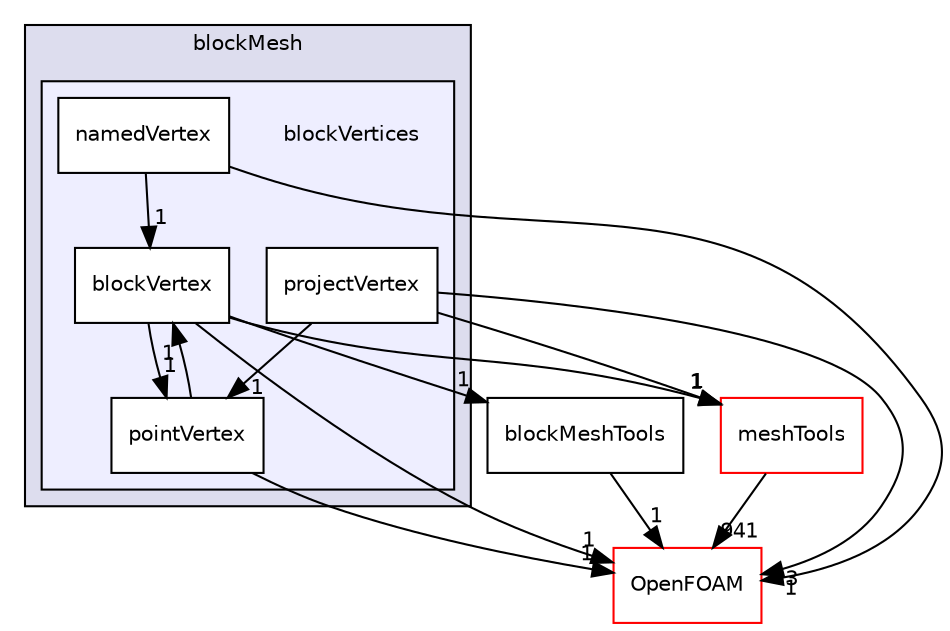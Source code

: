 digraph "src/mesh/blockMesh/blockVertices" {
  bgcolor=transparent;
  compound=true
  node [ fontsize="10", fontname="Helvetica"];
  edge [ labelfontsize="10", labelfontname="Helvetica"];
  subgraph clusterdir_ade3ea1948a418ffb78a293f495540d7 {
    graph [ bgcolor="#ddddee", pencolor="black", label="blockMesh" fontname="Helvetica", fontsize="10", URL="dir_ade3ea1948a418ffb78a293f495540d7.html"]
  subgraph clusterdir_93895511c18a9f0db9f27c0c000f3eac {
    graph [ bgcolor="#eeeeff", pencolor="black", label="" URL="dir_93895511c18a9f0db9f27c0c000f3eac.html"];
    dir_93895511c18a9f0db9f27c0c000f3eac [shape=plaintext label="blockVertices"];
    dir_f1c277745639e686b363044bcd5bb9a3 [shape=box label="blockVertex" color="black" fillcolor="white" style="filled" URL="dir_f1c277745639e686b363044bcd5bb9a3.html"];
    dir_13d890e513629080f71c85d6b6a148a1 [shape=box label="namedVertex" color="black" fillcolor="white" style="filled" URL="dir_13d890e513629080f71c85d6b6a148a1.html"];
    dir_df4adc4054a821e3ef958209b5cb18c8 [shape=box label="pointVertex" color="black" fillcolor="white" style="filled" URL="dir_df4adc4054a821e3ef958209b5cb18c8.html"];
    dir_b3fab57276d4aa2c935234fda49f879e [shape=box label="projectVertex" color="black" fillcolor="white" style="filled" URL="dir_b3fab57276d4aa2c935234fda49f879e.html"];
  }
  }
  dir_ae30ad0bef50cf391b24c614251bb9fd [shape=box label="meshTools" color="red" URL="dir_ae30ad0bef50cf391b24c614251bb9fd.html"];
  dir_934fd699d4e73509f5b745cbde9009c9 [shape=box label="blockMeshTools" URL="dir_934fd699d4e73509f5b745cbde9009c9.html"];
  dir_c5473ff19b20e6ec4dfe5c310b3778a8 [shape=box label="OpenFOAM" color="red" URL="dir_c5473ff19b20e6ec4dfe5c310b3778a8.html"];
  dir_df4adc4054a821e3ef958209b5cb18c8->dir_f1c277745639e686b363044bcd5bb9a3 [headlabel="1", labeldistance=1.5 headhref="dir_001919_001917.html"];
  dir_df4adc4054a821e3ef958209b5cb18c8->dir_c5473ff19b20e6ec4dfe5c310b3778a8 [headlabel="1", labeldistance=1.5 headhref="dir_001919_002151.html"];
  dir_ae30ad0bef50cf391b24c614251bb9fd->dir_c5473ff19b20e6ec4dfe5c310b3778a8 [headlabel="941", labeldistance=1.5 headhref="dir_001949_002151.html"];
  dir_b3fab57276d4aa2c935234fda49f879e->dir_df4adc4054a821e3ef958209b5cb18c8 [headlabel="1", labeldistance=1.5 headhref="dir_001920_001919.html"];
  dir_b3fab57276d4aa2c935234fda49f879e->dir_ae30ad0bef50cf391b24c614251bb9fd [headlabel="1", labeldistance=1.5 headhref="dir_001920_001949.html"];
  dir_b3fab57276d4aa2c935234fda49f879e->dir_c5473ff19b20e6ec4dfe5c310b3778a8 [headlabel="3", labeldistance=1.5 headhref="dir_001920_002151.html"];
  dir_f1c277745639e686b363044bcd5bb9a3->dir_df4adc4054a821e3ef958209b5cb18c8 [headlabel="1", labeldistance=1.5 headhref="dir_001917_001919.html"];
  dir_f1c277745639e686b363044bcd5bb9a3->dir_ae30ad0bef50cf391b24c614251bb9fd [headlabel="1", labeldistance=1.5 headhref="dir_001917_001949.html"];
  dir_f1c277745639e686b363044bcd5bb9a3->dir_934fd699d4e73509f5b745cbde9009c9 [headlabel="1", labeldistance=1.5 headhref="dir_001917_001912.html"];
  dir_f1c277745639e686b363044bcd5bb9a3->dir_c5473ff19b20e6ec4dfe5c310b3778a8 [headlabel="1", labeldistance=1.5 headhref="dir_001917_002151.html"];
  dir_934fd699d4e73509f5b745cbde9009c9->dir_c5473ff19b20e6ec4dfe5c310b3778a8 [headlabel="1", labeldistance=1.5 headhref="dir_001912_002151.html"];
  dir_13d890e513629080f71c85d6b6a148a1->dir_f1c277745639e686b363044bcd5bb9a3 [headlabel="1", labeldistance=1.5 headhref="dir_001918_001917.html"];
  dir_13d890e513629080f71c85d6b6a148a1->dir_c5473ff19b20e6ec4dfe5c310b3778a8 [headlabel="1", labeldistance=1.5 headhref="dir_001918_002151.html"];
}

